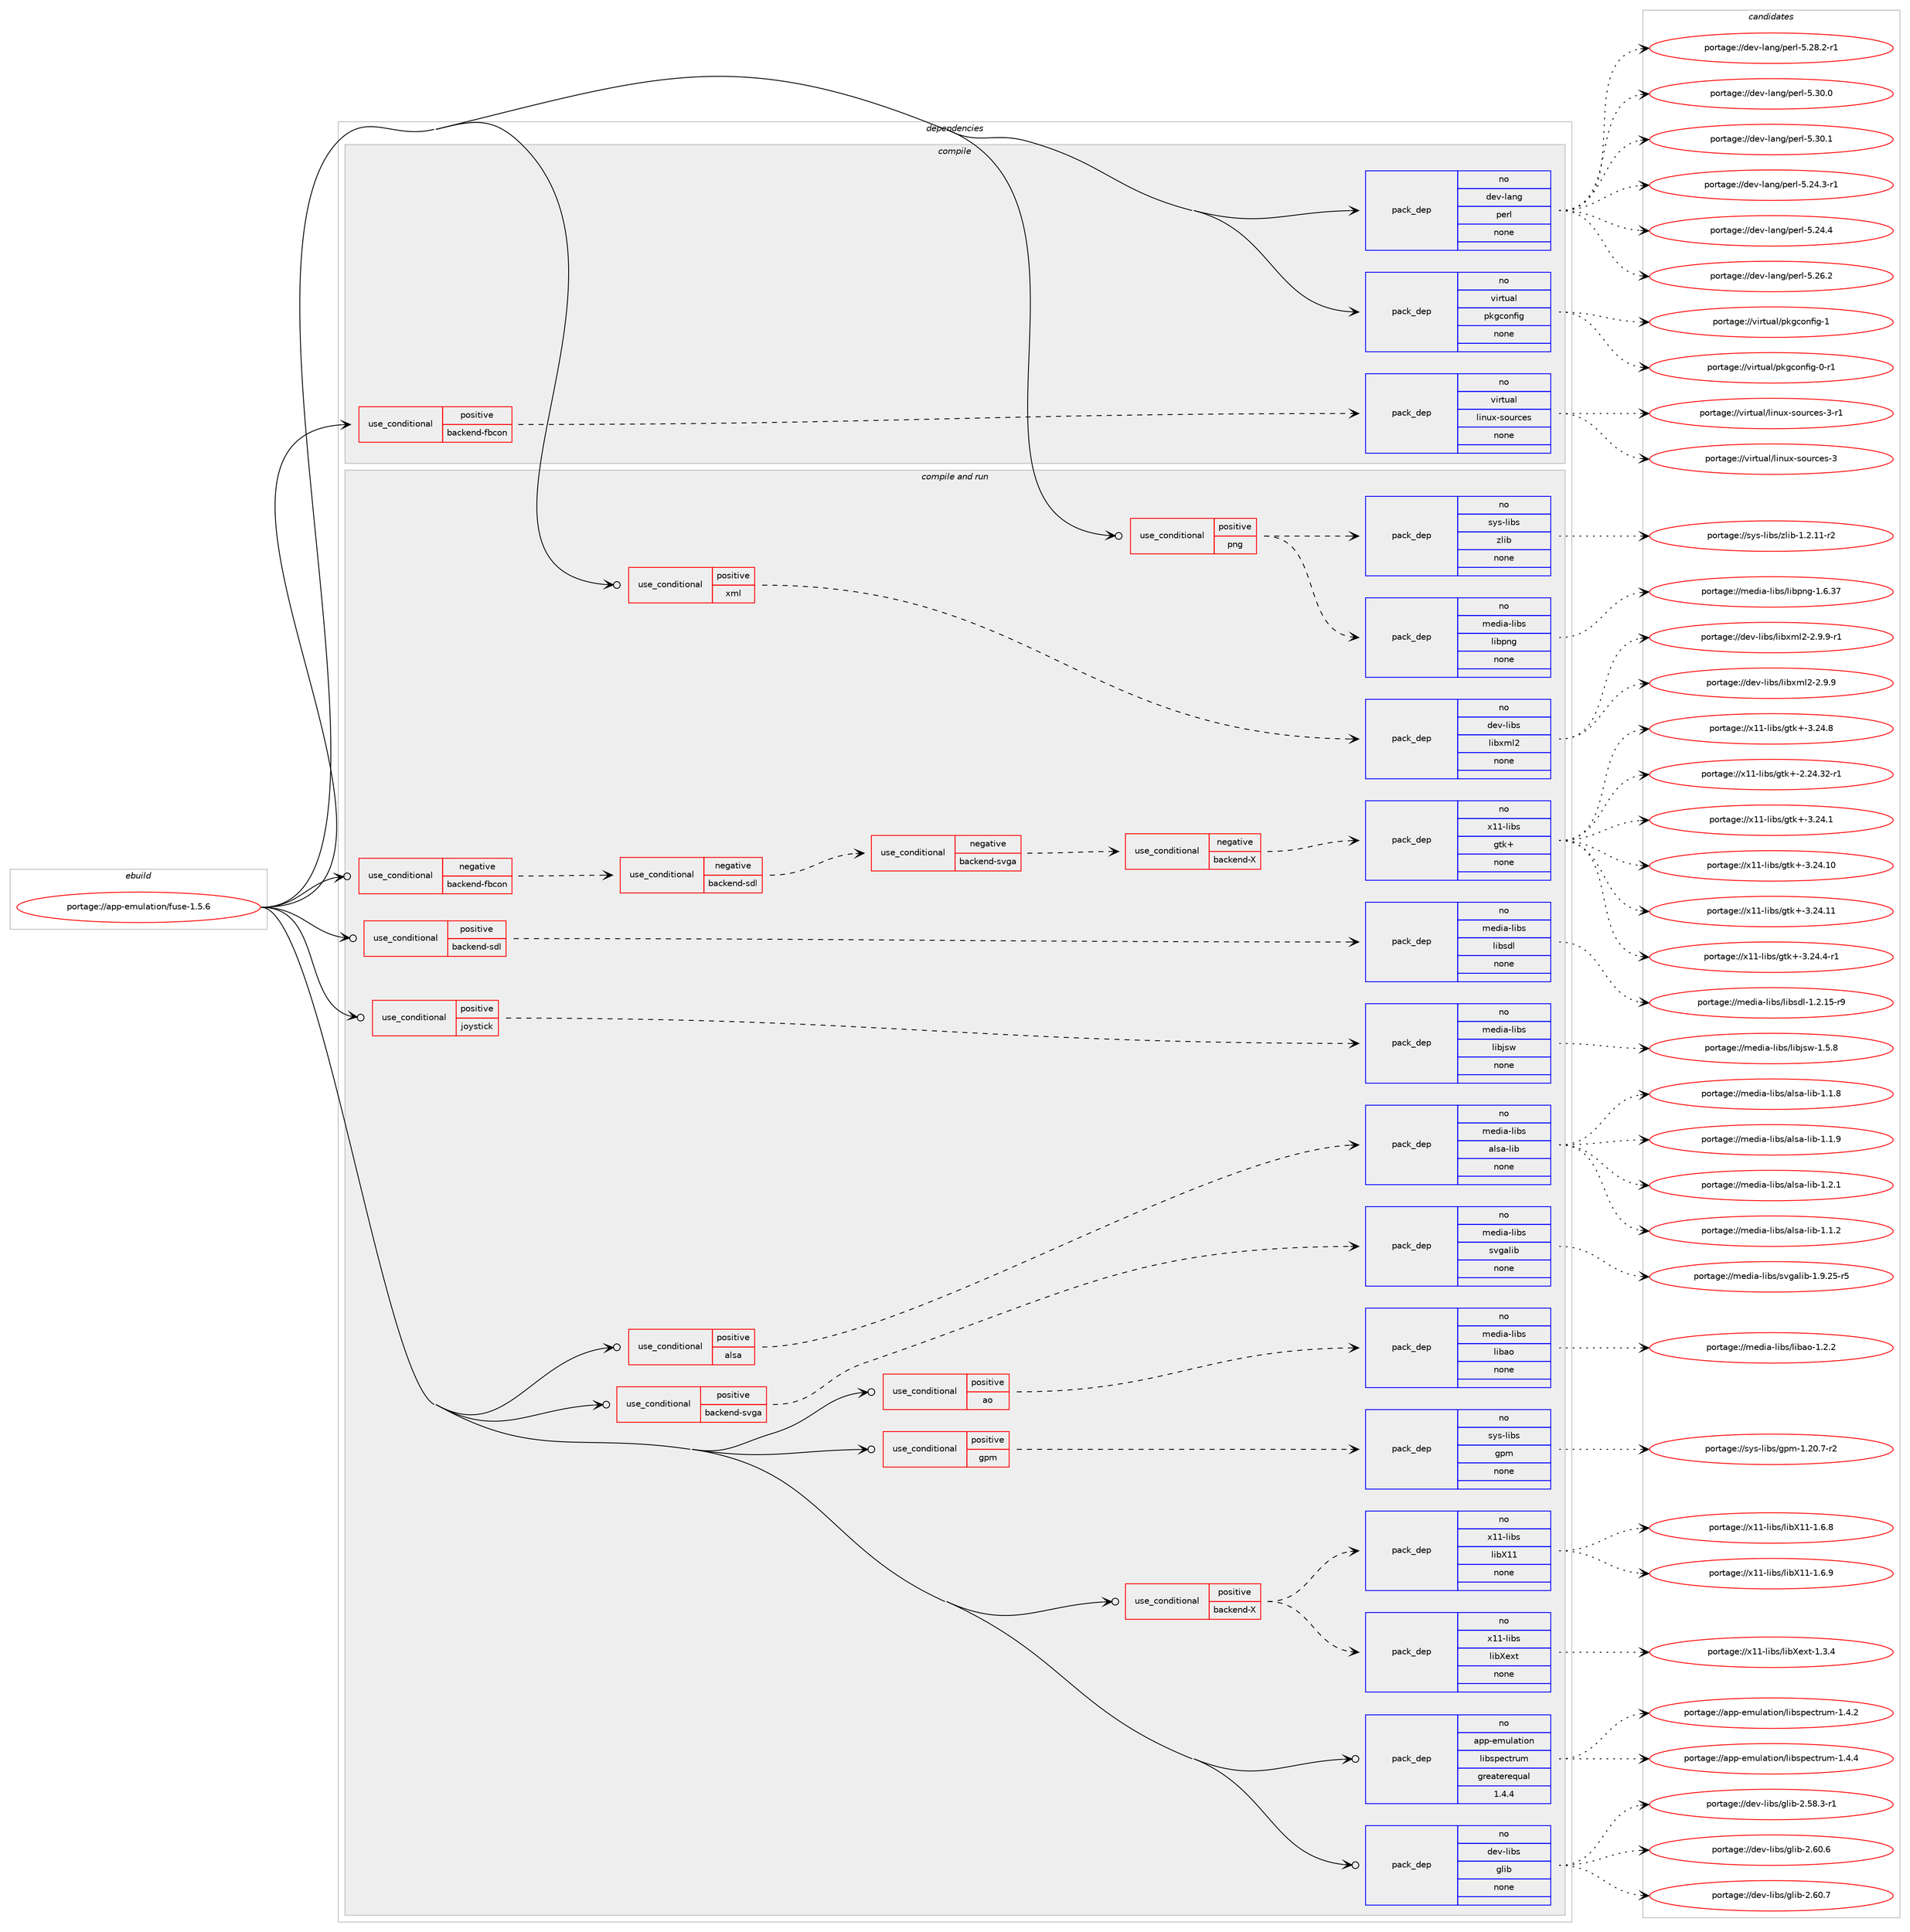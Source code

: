 digraph prolog {

# *************
# Graph options
# *************

newrank=true;
concentrate=true;
compound=true;
graph [rankdir=LR,fontname=Helvetica,fontsize=10,ranksep=1.5];#, ranksep=2.5, nodesep=0.2];
edge  [arrowhead=vee];
node  [fontname=Helvetica,fontsize=10];

# **********
# The ebuild
# **********

subgraph cluster_leftcol {
color=gray;
rank=same;
label=<<i>ebuild</i>>;
id [label="portage://app-emulation/fuse-1.5.6", color=red, width=4, href="../app-emulation/fuse-1.5.6.svg"];
}

# ****************
# The dependencies
# ****************

subgraph cluster_midcol {
color=gray;
label=<<i>dependencies</i>>;
subgraph cluster_compile {
fillcolor="#eeeeee";
style=filled;
label=<<i>compile</i>>;
subgraph cond5107 {
dependency21036 [label=<<TABLE BORDER="0" CELLBORDER="1" CELLSPACING="0" CELLPADDING="4"><TR><TD ROWSPAN="3" CELLPADDING="10">use_conditional</TD></TR><TR><TD>positive</TD></TR><TR><TD>backend-fbcon</TD></TR></TABLE>>, shape=none, color=red];
subgraph pack15580 {
dependency21037 [label=<<TABLE BORDER="0" CELLBORDER="1" CELLSPACING="0" CELLPADDING="4" WIDTH="220"><TR><TD ROWSPAN="6" CELLPADDING="30">pack_dep</TD></TR><TR><TD WIDTH="110">no</TD></TR><TR><TD>virtual</TD></TR><TR><TD>linux-sources</TD></TR><TR><TD>none</TD></TR><TR><TD></TD></TR></TABLE>>, shape=none, color=blue];
}
dependency21036:e -> dependency21037:w [weight=20,style="dashed",arrowhead="vee"];
}
id:e -> dependency21036:w [weight=20,style="solid",arrowhead="vee"];
subgraph pack15581 {
dependency21038 [label=<<TABLE BORDER="0" CELLBORDER="1" CELLSPACING="0" CELLPADDING="4" WIDTH="220"><TR><TD ROWSPAN="6" CELLPADDING="30">pack_dep</TD></TR><TR><TD WIDTH="110">no</TD></TR><TR><TD>dev-lang</TD></TR><TR><TD>perl</TD></TR><TR><TD>none</TD></TR><TR><TD></TD></TR></TABLE>>, shape=none, color=blue];
}
id:e -> dependency21038:w [weight=20,style="solid",arrowhead="vee"];
subgraph pack15582 {
dependency21039 [label=<<TABLE BORDER="0" CELLBORDER="1" CELLSPACING="0" CELLPADDING="4" WIDTH="220"><TR><TD ROWSPAN="6" CELLPADDING="30">pack_dep</TD></TR><TR><TD WIDTH="110">no</TD></TR><TR><TD>virtual</TD></TR><TR><TD>pkgconfig</TD></TR><TR><TD>none</TD></TR><TR><TD></TD></TR></TABLE>>, shape=none, color=blue];
}
id:e -> dependency21039:w [weight=20,style="solid",arrowhead="vee"];
}
subgraph cluster_compileandrun {
fillcolor="#eeeeee";
style=filled;
label=<<i>compile and run</i>>;
subgraph cond5108 {
dependency21040 [label=<<TABLE BORDER="0" CELLBORDER="1" CELLSPACING="0" CELLPADDING="4"><TR><TD ROWSPAN="3" CELLPADDING="10">use_conditional</TD></TR><TR><TD>negative</TD></TR><TR><TD>backend-fbcon</TD></TR></TABLE>>, shape=none, color=red];
subgraph cond5109 {
dependency21041 [label=<<TABLE BORDER="0" CELLBORDER="1" CELLSPACING="0" CELLPADDING="4"><TR><TD ROWSPAN="3" CELLPADDING="10">use_conditional</TD></TR><TR><TD>negative</TD></TR><TR><TD>backend-sdl</TD></TR></TABLE>>, shape=none, color=red];
subgraph cond5110 {
dependency21042 [label=<<TABLE BORDER="0" CELLBORDER="1" CELLSPACING="0" CELLPADDING="4"><TR><TD ROWSPAN="3" CELLPADDING="10">use_conditional</TD></TR><TR><TD>negative</TD></TR><TR><TD>backend-svga</TD></TR></TABLE>>, shape=none, color=red];
subgraph cond5111 {
dependency21043 [label=<<TABLE BORDER="0" CELLBORDER="1" CELLSPACING="0" CELLPADDING="4"><TR><TD ROWSPAN="3" CELLPADDING="10">use_conditional</TD></TR><TR><TD>negative</TD></TR><TR><TD>backend-X</TD></TR></TABLE>>, shape=none, color=red];
subgraph pack15583 {
dependency21044 [label=<<TABLE BORDER="0" CELLBORDER="1" CELLSPACING="0" CELLPADDING="4" WIDTH="220"><TR><TD ROWSPAN="6" CELLPADDING="30">pack_dep</TD></TR><TR><TD WIDTH="110">no</TD></TR><TR><TD>x11-libs</TD></TR><TR><TD>gtk+</TD></TR><TR><TD>none</TD></TR><TR><TD></TD></TR></TABLE>>, shape=none, color=blue];
}
dependency21043:e -> dependency21044:w [weight=20,style="dashed",arrowhead="vee"];
}
dependency21042:e -> dependency21043:w [weight=20,style="dashed",arrowhead="vee"];
}
dependency21041:e -> dependency21042:w [weight=20,style="dashed",arrowhead="vee"];
}
dependency21040:e -> dependency21041:w [weight=20,style="dashed",arrowhead="vee"];
}
id:e -> dependency21040:w [weight=20,style="solid",arrowhead="odotvee"];
subgraph cond5112 {
dependency21045 [label=<<TABLE BORDER="0" CELLBORDER="1" CELLSPACING="0" CELLPADDING="4"><TR><TD ROWSPAN="3" CELLPADDING="10">use_conditional</TD></TR><TR><TD>positive</TD></TR><TR><TD>alsa</TD></TR></TABLE>>, shape=none, color=red];
subgraph pack15584 {
dependency21046 [label=<<TABLE BORDER="0" CELLBORDER="1" CELLSPACING="0" CELLPADDING="4" WIDTH="220"><TR><TD ROWSPAN="6" CELLPADDING="30">pack_dep</TD></TR><TR><TD WIDTH="110">no</TD></TR><TR><TD>media-libs</TD></TR><TR><TD>alsa-lib</TD></TR><TR><TD>none</TD></TR><TR><TD></TD></TR></TABLE>>, shape=none, color=blue];
}
dependency21045:e -> dependency21046:w [weight=20,style="dashed",arrowhead="vee"];
}
id:e -> dependency21045:w [weight=20,style="solid",arrowhead="odotvee"];
subgraph cond5113 {
dependency21047 [label=<<TABLE BORDER="0" CELLBORDER="1" CELLSPACING="0" CELLPADDING="4"><TR><TD ROWSPAN="3" CELLPADDING="10">use_conditional</TD></TR><TR><TD>positive</TD></TR><TR><TD>ao</TD></TR></TABLE>>, shape=none, color=red];
subgraph pack15585 {
dependency21048 [label=<<TABLE BORDER="0" CELLBORDER="1" CELLSPACING="0" CELLPADDING="4" WIDTH="220"><TR><TD ROWSPAN="6" CELLPADDING="30">pack_dep</TD></TR><TR><TD WIDTH="110">no</TD></TR><TR><TD>media-libs</TD></TR><TR><TD>libao</TD></TR><TR><TD>none</TD></TR><TR><TD></TD></TR></TABLE>>, shape=none, color=blue];
}
dependency21047:e -> dependency21048:w [weight=20,style="dashed",arrowhead="vee"];
}
id:e -> dependency21047:w [weight=20,style="solid",arrowhead="odotvee"];
subgraph cond5114 {
dependency21049 [label=<<TABLE BORDER="0" CELLBORDER="1" CELLSPACING="0" CELLPADDING="4"><TR><TD ROWSPAN="3" CELLPADDING="10">use_conditional</TD></TR><TR><TD>positive</TD></TR><TR><TD>backend-X</TD></TR></TABLE>>, shape=none, color=red];
subgraph pack15586 {
dependency21050 [label=<<TABLE BORDER="0" CELLBORDER="1" CELLSPACING="0" CELLPADDING="4" WIDTH="220"><TR><TD ROWSPAN="6" CELLPADDING="30">pack_dep</TD></TR><TR><TD WIDTH="110">no</TD></TR><TR><TD>x11-libs</TD></TR><TR><TD>libX11</TD></TR><TR><TD>none</TD></TR><TR><TD></TD></TR></TABLE>>, shape=none, color=blue];
}
dependency21049:e -> dependency21050:w [weight=20,style="dashed",arrowhead="vee"];
subgraph pack15587 {
dependency21051 [label=<<TABLE BORDER="0" CELLBORDER="1" CELLSPACING="0" CELLPADDING="4" WIDTH="220"><TR><TD ROWSPAN="6" CELLPADDING="30">pack_dep</TD></TR><TR><TD WIDTH="110">no</TD></TR><TR><TD>x11-libs</TD></TR><TR><TD>libXext</TD></TR><TR><TD>none</TD></TR><TR><TD></TD></TR></TABLE>>, shape=none, color=blue];
}
dependency21049:e -> dependency21051:w [weight=20,style="dashed",arrowhead="vee"];
}
id:e -> dependency21049:w [weight=20,style="solid",arrowhead="odotvee"];
subgraph cond5115 {
dependency21052 [label=<<TABLE BORDER="0" CELLBORDER="1" CELLSPACING="0" CELLPADDING="4"><TR><TD ROWSPAN="3" CELLPADDING="10">use_conditional</TD></TR><TR><TD>positive</TD></TR><TR><TD>backend-sdl</TD></TR></TABLE>>, shape=none, color=red];
subgraph pack15588 {
dependency21053 [label=<<TABLE BORDER="0" CELLBORDER="1" CELLSPACING="0" CELLPADDING="4" WIDTH="220"><TR><TD ROWSPAN="6" CELLPADDING="30">pack_dep</TD></TR><TR><TD WIDTH="110">no</TD></TR><TR><TD>media-libs</TD></TR><TR><TD>libsdl</TD></TR><TR><TD>none</TD></TR><TR><TD></TD></TR></TABLE>>, shape=none, color=blue];
}
dependency21052:e -> dependency21053:w [weight=20,style="dashed",arrowhead="vee"];
}
id:e -> dependency21052:w [weight=20,style="solid",arrowhead="odotvee"];
subgraph cond5116 {
dependency21054 [label=<<TABLE BORDER="0" CELLBORDER="1" CELLSPACING="0" CELLPADDING="4"><TR><TD ROWSPAN="3" CELLPADDING="10">use_conditional</TD></TR><TR><TD>positive</TD></TR><TR><TD>backend-svga</TD></TR></TABLE>>, shape=none, color=red];
subgraph pack15589 {
dependency21055 [label=<<TABLE BORDER="0" CELLBORDER="1" CELLSPACING="0" CELLPADDING="4" WIDTH="220"><TR><TD ROWSPAN="6" CELLPADDING="30">pack_dep</TD></TR><TR><TD WIDTH="110">no</TD></TR><TR><TD>media-libs</TD></TR><TR><TD>svgalib</TD></TR><TR><TD>none</TD></TR><TR><TD></TD></TR></TABLE>>, shape=none, color=blue];
}
dependency21054:e -> dependency21055:w [weight=20,style="dashed",arrowhead="vee"];
}
id:e -> dependency21054:w [weight=20,style="solid",arrowhead="odotvee"];
subgraph cond5117 {
dependency21056 [label=<<TABLE BORDER="0" CELLBORDER="1" CELLSPACING="0" CELLPADDING="4"><TR><TD ROWSPAN="3" CELLPADDING="10">use_conditional</TD></TR><TR><TD>positive</TD></TR><TR><TD>gpm</TD></TR></TABLE>>, shape=none, color=red];
subgraph pack15590 {
dependency21057 [label=<<TABLE BORDER="0" CELLBORDER="1" CELLSPACING="0" CELLPADDING="4" WIDTH="220"><TR><TD ROWSPAN="6" CELLPADDING="30">pack_dep</TD></TR><TR><TD WIDTH="110">no</TD></TR><TR><TD>sys-libs</TD></TR><TR><TD>gpm</TD></TR><TR><TD>none</TD></TR><TR><TD></TD></TR></TABLE>>, shape=none, color=blue];
}
dependency21056:e -> dependency21057:w [weight=20,style="dashed",arrowhead="vee"];
}
id:e -> dependency21056:w [weight=20,style="solid",arrowhead="odotvee"];
subgraph cond5118 {
dependency21058 [label=<<TABLE BORDER="0" CELLBORDER="1" CELLSPACING="0" CELLPADDING="4"><TR><TD ROWSPAN="3" CELLPADDING="10">use_conditional</TD></TR><TR><TD>positive</TD></TR><TR><TD>joystick</TD></TR></TABLE>>, shape=none, color=red];
subgraph pack15591 {
dependency21059 [label=<<TABLE BORDER="0" CELLBORDER="1" CELLSPACING="0" CELLPADDING="4" WIDTH="220"><TR><TD ROWSPAN="6" CELLPADDING="30">pack_dep</TD></TR><TR><TD WIDTH="110">no</TD></TR><TR><TD>media-libs</TD></TR><TR><TD>libjsw</TD></TR><TR><TD>none</TD></TR><TR><TD></TD></TR></TABLE>>, shape=none, color=blue];
}
dependency21058:e -> dependency21059:w [weight=20,style="dashed",arrowhead="vee"];
}
id:e -> dependency21058:w [weight=20,style="solid",arrowhead="odotvee"];
subgraph cond5119 {
dependency21060 [label=<<TABLE BORDER="0" CELLBORDER="1" CELLSPACING="0" CELLPADDING="4"><TR><TD ROWSPAN="3" CELLPADDING="10">use_conditional</TD></TR><TR><TD>positive</TD></TR><TR><TD>png</TD></TR></TABLE>>, shape=none, color=red];
subgraph pack15592 {
dependency21061 [label=<<TABLE BORDER="0" CELLBORDER="1" CELLSPACING="0" CELLPADDING="4" WIDTH="220"><TR><TD ROWSPAN="6" CELLPADDING="30">pack_dep</TD></TR><TR><TD WIDTH="110">no</TD></TR><TR><TD>media-libs</TD></TR><TR><TD>libpng</TD></TR><TR><TD>none</TD></TR><TR><TD></TD></TR></TABLE>>, shape=none, color=blue];
}
dependency21060:e -> dependency21061:w [weight=20,style="dashed",arrowhead="vee"];
subgraph pack15593 {
dependency21062 [label=<<TABLE BORDER="0" CELLBORDER="1" CELLSPACING="0" CELLPADDING="4" WIDTH="220"><TR><TD ROWSPAN="6" CELLPADDING="30">pack_dep</TD></TR><TR><TD WIDTH="110">no</TD></TR><TR><TD>sys-libs</TD></TR><TR><TD>zlib</TD></TR><TR><TD>none</TD></TR><TR><TD></TD></TR></TABLE>>, shape=none, color=blue];
}
dependency21060:e -> dependency21062:w [weight=20,style="dashed",arrowhead="vee"];
}
id:e -> dependency21060:w [weight=20,style="solid",arrowhead="odotvee"];
subgraph cond5120 {
dependency21063 [label=<<TABLE BORDER="0" CELLBORDER="1" CELLSPACING="0" CELLPADDING="4"><TR><TD ROWSPAN="3" CELLPADDING="10">use_conditional</TD></TR><TR><TD>positive</TD></TR><TR><TD>xml</TD></TR></TABLE>>, shape=none, color=red];
subgraph pack15594 {
dependency21064 [label=<<TABLE BORDER="0" CELLBORDER="1" CELLSPACING="0" CELLPADDING="4" WIDTH="220"><TR><TD ROWSPAN="6" CELLPADDING="30">pack_dep</TD></TR><TR><TD WIDTH="110">no</TD></TR><TR><TD>dev-libs</TD></TR><TR><TD>libxml2</TD></TR><TR><TD>none</TD></TR><TR><TD></TD></TR></TABLE>>, shape=none, color=blue];
}
dependency21063:e -> dependency21064:w [weight=20,style="dashed",arrowhead="vee"];
}
id:e -> dependency21063:w [weight=20,style="solid",arrowhead="odotvee"];
subgraph pack15595 {
dependency21065 [label=<<TABLE BORDER="0" CELLBORDER="1" CELLSPACING="0" CELLPADDING="4" WIDTH="220"><TR><TD ROWSPAN="6" CELLPADDING="30">pack_dep</TD></TR><TR><TD WIDTH="110">no</TD></TR><TR><TD>app-emulation</TD></TR><TR><TD>libspectrum</TD></TR><TR><TD>greaterequal</TD></TR><TR><TD>1.4.4</TD></TR></TABLE>>, shape=none, color=blue];
}
id:e -> dependency21065:w [weight=20,style="solid",arrowhead="odotvee"];
subgraph pack15596 {
dependency21066 [label=<<TABLE BORDER="0" CELLBORDER="1" CELLSPACING="0" CELLPADDING="4" WIDTH="220"><TR><TD ROWSPAN="6" CELLPADDING="30">pack_dep</TD></TR><TR><TD WIDTH="110">no</TD></TR><TR><TD>dev-libs</TD></TR><TR><TD>glib</TD></TR><TR><TD>none</TD></TR><TR><TD></TD></TR></TABLE>>, shape=none, color=blue];
}
id:e -> dependency21066:w [weight=20,style="solid",arrowhead="odotvee"];
}
subgraph cluster_run {
fillcolor="#eeeeee";
style=filled;
label=<<i>run</i>>;
}
}

# **************
# The candidates
# **************

subgraph cluster_choices {
rank=same;
color=gray;
label=<<i>candidates</i>>;

subgraph choice15580 {
color=black;
nodesep=1;
choiceportage118105114116117971084710810511011712045115111117114991011154551 [label="portage://virtual/linux-sources-3", color=red, width=4,href="../virtual/linux-sources-3.svg"];
choiceportage1181051141161179710847108105110117120451151111171149910111545514511449 [label="portage://virtual/linux-sources-3-r1", color=red, width=4,href="../virtual/linux-sources-3-r1.svg"];
dependency21037:e -> choiceportage118105114116117971084710810511011712045115111117114991011154551:w [style=dotted,weight="100"];
dependency21037:e -> choiceportage1181051141161179710847108105110117120451151111171149910111545514511449:w [style=dotted,weight="100"];
}
subgraph choice15581 {
color=black;
nodesep=1;
choiceportage100101118451089711010347112101114108455346505246514511449 [label="portage://dev-lang/perl-5.24.3-r1", color=red, width=4,href="../dev-lang/perl-5.24.3-r1.svg"];
choiceportage10010111845108971101034711210111410845534650524652 [label="portage://dev-lang/perl-5.24.4", color=red, width=4,href="../dev-lang/perl-5.24.4.svg"];
choiceportage10010111845108971101034711210111410845534650544650 [label="portage://dev-lang/perl-5.26.2", color=red, width=4,href="../dev-lang/perl-5.26.2.svg"];
choiceportage100101118451089711010347112101114108455346505646504511449 [label="portage://dev-lang/perl-5.28.2-r1", color=red, width=4,href="../dev-lang/perl-5.28.2-r1.svg"];
choiceportage10010111845108971101034711210111410845534651484648 [label="portage://dev-lang/perl-5.30.0", color=red, width=4,href="../dev-lang/perl-5.30.0.svg"];
choiceportage10010111845108971101034711210111410845534651484649 [label="portage://dev-lang/perl-5.30.1", color=red, width=4,href="../dev-lang/perl-5.30.1.svg"];
dependency21038:e -> choiceportage100101118451089711010347112101114108455346505246514511449:w [style=dotted,weight="100"];
dependency21038:e -> choiceportage10010111845108971101034711210111410845534650524652:w [style=dotted,weight="100"];
dependency21038:e -> choiceportage10010111845108971101034711210111410845534650544650:w [style=dotted,weight="100"];
dependency21038:e -> choiceportage100101118451089711010347112101114108455346505646504511449:w [style=dotted,weight="100"];
dependency21038:e -> choiceportage10010111845108971101034711210111410845534651484648:w [style=dotted,weight="100"];
dependency21038:e -> choiceportage10010111845108971101034711210111410845534651484649:w [style=dotted,weight="100"];
}
subgraph choice15582 {
color=black;
nodesep=1;
choiceportage11810511411611797108471121071039911111010210510345484511449 [label="portage://virtual/pkgconfig-0-r1", color=red, width=4,href="../virtual/pkgconfig-0-r1.svg"];
choiceportage1181051141161179710847112107103991111101021051034549 [label="portage://virtual/pkgconfig-1", color=red, width=4,href="../virtual/pkgconfig-1.svg"];
dependency21039:e -> choiceportage11810511411611797108471121071039911111010210510345484511449:w [style=dotted,weight="100"];
dependency21039:e -> choiceportage1181051141161179710847112107103991111101021051034549:w [style=dotted,weight="100"];
}
subgraph choice15583 {
color=black;
nodesep=1;
choiceportage12049494510810598115471031161074345504650524651504511449 [label="portage://x11-libs/gtk+-2.24.32-r1", color=red, width=4,href="../x11-libs/gtk+-2.24.32-r1.svg"];
choiceportage12049494510810598115471031161074345514650524649 [label="portage://x11-libs/gtk+-3.24.1", color=red, width=4,href="../x11-libs/gtk+-3.24.1.svg"];
choiceportage1204949451081059811547103116107434551465052464948 [label="portage://x11-libs/gtk+-3.24.10", color=red, width=4,href="../x11-libs/gtk+-3.24.10.svg"];
choiceportage1204949451081059811547103116107434551465052464949 [label="portage://x11-libs/gtk+-3.24.11", color=red, width=4,href="../x11-libs/gtk+-3.24.11.svg"];
choiceportage120494945108105981154710311610743455146505246524511449 [label="portage://x11-libs/gtk+-3.24.4-r1", color=red, width=4,href="../x11-libs/gtk+-3.24.4-r1.svg"];
choiceportage12049494510810598115471031161074345514650524656 [label="portage://x11-libs/gtk+-3.24.8", color=red, width=4,href="../x11-libs/gtk+-3.24.8.svg"];
dependency21044:e -> choiceportage12049494510810598115471031161074345504650524651504511449:w [style=dotted,weight="100"];
dependency21044:e -> choiceportage12049494510810598115471031161074345514650524649:w [style=dotted,weight="100"];
dependency21044:e -> choiceportage1204949451081059811547103116107434551465052464948:w [style=dotted,weight="100"];
dependency21044:e -> choiceportage1204949451081059811547103116107434551465052464949:w [style=dotted,weight="100"];
dependency21044:e -> choiceportage120494945108105981154710311610743455146505246524511449:w [style=dotted,weight="100"];
dependency21044:e -> choiceportage12049494510810598115471031161074345514650524656:w [style=dotted,weight="100"];
}
subgraph choice15584 {
color=black;
nodesep=1;
choiceportage1091011001059745108105981154797108115974510810598454946494650 [label="portage://media-libs/alsa-lib-1.1.2", color=red, width=4,href="../media-libs/alsa-lib-1.1.2.svg"];
choiceportage1091011001059745108105981154797108115974510810598454946494656 [label="portage://media-libs/alsa-lib-1.1.8", color=red, width=4,href="../media-libs/alsa-lib-1.1.8.svg"];
choiceportage1091011001059745108105981154797108115974510810598454946494657 [label="portage://media-libs/alsa-lib-1.1.9", color=red, width=4,href="../media-libs/alsa-lib-1.1.9.svg"];
choiceportage1091011001059745108105981154797108115974510810598454946504649 [label="portage://media-libs/alsa-lib-1.2.1", color=red, width=4,href="../media-libs/alsa-lib-1.2.1.svg"];
dependency21046:e -> choiceportage1091011001059745108105981154797108115974510810598454946494650:w [style=dotted,weight="100"];
dependency21046:e -> choiceportage1091011001059745108105981154797108115974510810598454946494656:w [style=dotted,weight="100"];
dependency21046:e -> choiceportage1091011001059745108105981154797108115974510810598454946494657:w [style=dotted,weight="100"];
dependency21046:e -> choiceportage1091011001059745108105981154797108115974510810598454946504649:w [style=dotted,weight="100"];
}
subgraph choice15585 {
color=black;
nodesep=1;
choiceportage109101100105974510810598115471081059897111454946504650 [label="portage://media-libs/libao-1.2.2", color=red, width=4,href="../media-libs/libao-1.2.2.svg"];
dependency21048:e -> choiceportage109101100105974510810598115471081059897111454946504650:w [style=dotted,weight="100"];
}
subgraph choice15586 {
color=black;
nodesep=1;
choiceportage120494945108105981154710810598884949454946544656 [label="portage://x11-libs/libX11-1.6.8", color=red, width=4,href="../x11-libs/libX11-1.6.8.svg"];
choiceportage120494945108105981154710810598884949454946544657 [label="portage://x11-libs/libX11-1.6.9", color=red, width=4,href="../x11-libs/libX11-1.6.9.svg"];
dependency21050:e -> choiceportage120494945108105981154710810598884949454946544656:w [style=dotted,weight="100"];
dependency21050:e -> choiceportage120494945108105981154710810598884949454946544657:w [style=dotted,weight="100"];
}
subgraph choice15587 {
color=black;
nodesep=1;
choiceportage12049494510810598115471081059888101120116454946514652 [label="portage://x11-libs/libXext-1.3.4", color=red, width=4,href="../x11-libs/libXext-1.3.4.svg"];
dependency21051:e -> choiceportage12049494510810598115471081059888101120116454946514652:w [style=dotted,weight="100"];
}
subgraph choice15588 {
color=black;
nodesep=1;
choiceportage1091011001059745108105981154710810598115100108454946504649534511457 [label="portage://media-libs/libsdl-1.2.15-r9", color=red, width=4,href="../media-libs/libsdl-1.2.15-r9.svg"];
dependency21053:e -> choiceportage1091011001059745108105981154710810598115100108454946504649534511457:w [style=dotted,weight="100"];
}
subgraph choice15589 {
color=black;
nodesep=1;
choiceportage109101100105974510810598115471151181039710810598454946574650534511453 [label="portage://media-libs/svgalib-1.9.25-r5", color=red, width=4,href="../media-libs/svgalib-1.9.25-r5.svg"];
dependency21055:e -> choiceportage109101100105974510810598115471151181039710810598454946574650534511453:w [style=dotted,weight="100"];
}
subgraph choice15590 {
color=black;
nodesep=1;
choiceportage115121115451081059811547103112109454946504846554511450 [label="portage://sys-libs/gpm-1.20.7-r2", color=red, width=4,href="../sys-libs/gpm-1.20.7-r2.svg"];
dependency21057:e -> choiceportage115121115451081059811547103112109454946504846554511450:w [style=dotted,weight="100"];
}
subgraph choice15591 {
color=black;
nodesep=1;
choiceportage1091011001059745108105981154710810598106115119454946534656 [label="portage://media-libs/libjsw-1.5.8", color=red, width=4,href="../media-libs/libjsw-1.5.8.svg"];
dependency21059:e -> choiceportage1091011001059745108105981154710810598106115119454946534656:w [style=dotted,weight="100"];
}
subgraph choice15592 {
color=black;
nodesep=1;
choiceportage109101100105974510810598115471081059811211010345494654465155 [label="portage://media-libs/libpng-1.6.37", color=red, width=4,href="../media-libs/libpng-1.6.37.svg"];
dependency21061:e -> choiceportage109101100105974510810598115471081059811211010345494654465155:w [style=dotted,weight="100"];
}
subgraph choice15593 {
color=black;
nodesep=1;
choiceportage11512111545108105981154712210810598454946504649494511450 [label="portage://sys-libs/zlib-1.2.11-r2", color=red, width=4,href="../sys-libs/zlib-1.2.11-r2.svg"];
dependency21062:e -> choiceportage11512111545108105981154712210810598454946504649494511450:w [style=dotted,weight="100"];
}
subgraph choice15594 {
color=black;
nodesep=1;
choiceportage1001011184510810598115471081059812010910850455046574657 [label="portage://dev-libs/libxml2-2.9.9", color=red, width=4,href="../dev-libs/libxml2-2.9.9.svg"];
choiceportage10010111845108105981154710810598120109108504550465746574511449 [label="portage://dev-libs/libxml2-2.9.9-r1", color=red, width=4,href="../dev-libs/libxml2-2.9.9-r1.svg"];
dependency21064:e -> choiceportage1001011184510810598115471081059812010910850455046574657:w [style=dotted,weight="100"];
dependency21064:e -> choiceportage10010111845108105981154710810598120109108504550465746574511449:w [style=dotted,weight="100"];
}
subgraph choice15595 {
color=black;
nodesep=1;
choiceportage971121124510110911710897116105111110471081059811511210199116114117109454946524650 [label="portage://app-emulation/libspectrum-1.4.2", color=red, width=4,href="../app-emulation/libspectrum-1.4.2.svg"];
choiceportage971121124510110911710897116105111110471081059811511210199116114117109454946524652 [label="portage://app-emulation/libspectrum-1.4.4", color=red, width=4,href="../app-emulation/libspectrum-1.4.4.svg"];
dependency21065:e -> choiceportage971121124510110911710897116105111110471081059811511210199116114117109454946524650:w [style=dotted,weight="100"];
dependency21065:e -> choiceportage971121124510110911710897116105111110471081059811511210199116114117109454946524652:w [style=dotted,weight="100"];
}
subgraph choice15596 {
color=black;
nodesep=1;
choiceportage10010111845108105981154710310810598455046535646514511449 [label="portage://dev-libs/glib-2.58.3-r1", color=red, width=4,href="../dev-libs/glib-2.58.3-r1.svg"];
choiceportage1001011184510810598115471031081059845504654484654 [label="portage://dev-libs/glib-2.60.6", color=red, width=4,href="../dev-libs/glib-2.60.6.svg"];
choiceportage1001011184510810598115471031081059845504654484655 [label="portage://dev-libs/glib-2.60.7", color=red, width=4,href="../dev-libs/glib-2.60.7.svg"];
dependency21066:e -> choiceportage10010111845108105981154710310810598455046535646514511449:w [style=dotted,weight="100"];
dependency21066:e -> choiceportage1001011184510810598115471031081059845504654484654:w [style=dotted,weight="100"];
dependency21066:e -> choiceportage1001011184510810598115471031081059845504654484655:w [style=dotted,weight="100"];
}
}

}
